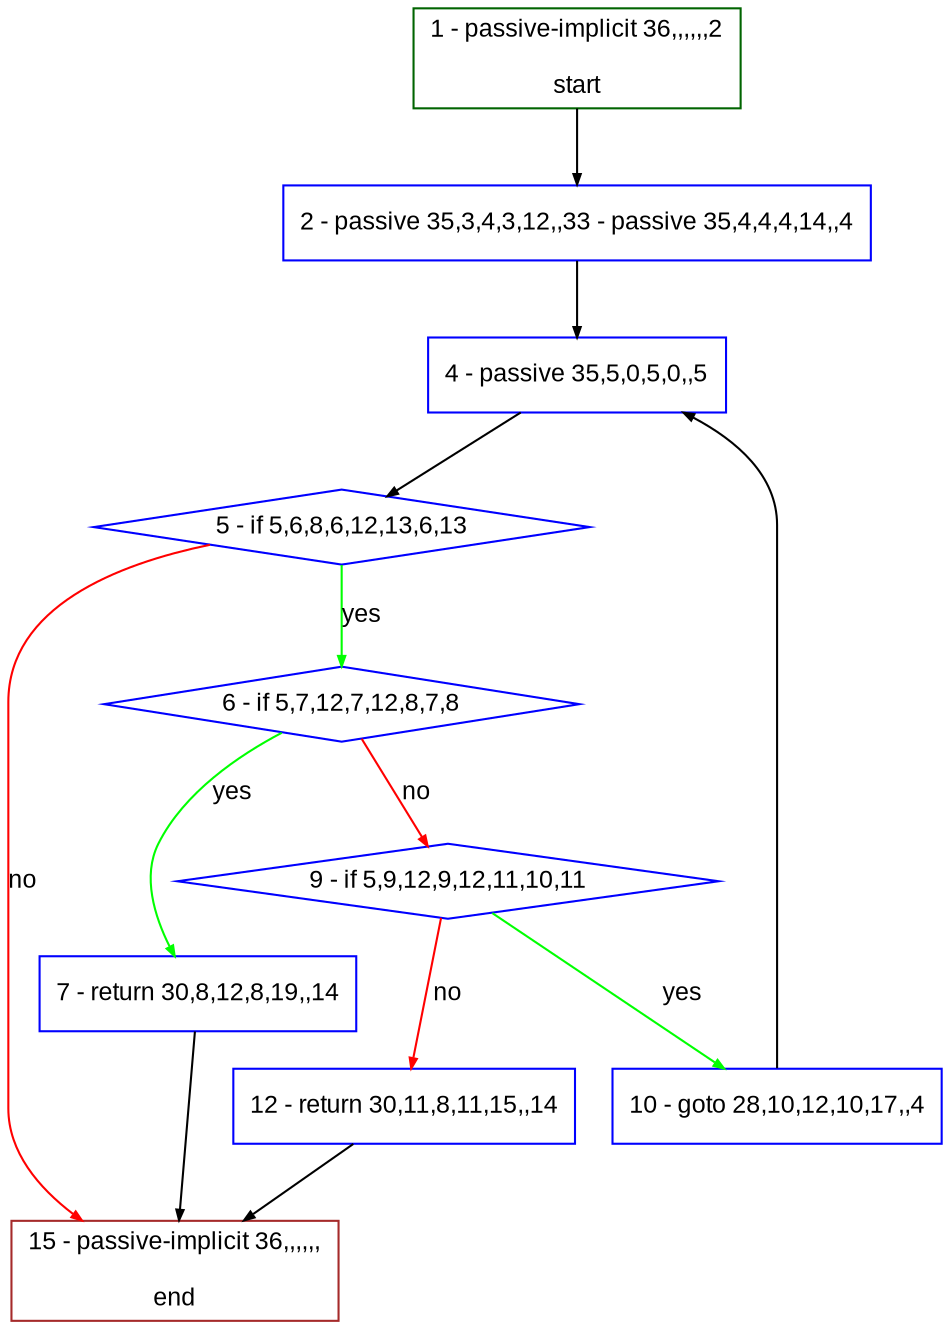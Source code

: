 digraph "" {
  graph [style="rounded,filled", label="", fontsize="12", packmode="clust", bgcolor="white", pack="true", compound="true", fontname="Arial", fillcolor="#FFFFCC"];
  node [style="filled", label="", fixedsize="false", fontsize="12", shape="rectangle", color="grey", compound="true", fontname="Arial", node_initialized="no", fillcolor="white"];
  edge [lhead="", arrowtail="none", label="", arrowhead="normal", fontsize="12", ltail="", dir="forward", color="black", arrowsize="0.5", compound="true", fontcolor="black", fontname="Arial"];
  __N1 [style="filled", label="2 - passive 35,3,4,3,12,,33 - passive 35,4,4,4,14,,4", shape="box", color="#0000ff", fillcolor="#ffffff"];
  __N2 [style="filled", label="1 - passive-implicit 36,,,,,,2\n\nstart", shape="box", color="#006400", fillcolor="#ffffff"];
  __N3 [style="filled", label="4 - passive 35,5,0,5,0,,5", shape="box", color="#0000ff", fillcolor="#ffffff"];
  __N4 [style="filled", label="5 - if 5,6,8,6,12,13,6,13", shape="diamond", color="#0000ff", fillcolor="#ffffff"];
  __N5 [style="filled", label="6 - if 5,7,12,7,12,8,7,8", shape="diamond", color="#0000ff", fillcolor="#ffffff"];
  __N6 [style="filled", label="15 - passive-implicit 36,,,,,,\n\nend", shape="box", color="#a52a2a", fillcolor="#ffffff"];
  __N7 [style="filled", label="7 - return 30,8,12,8,19,,14", shape="box", color="#0000ff", fillcolor="#ffffff"];
  __N8 [style="filled", label="9 - if 5,9,12,9,12,11,10,11", shape="diamond", color="#0000ff", fillcolor="#ffffff"];
  __N9 [style="filled", label="10 - goto 28,10,12,10,17,,4", shape="box", color="#0000ff", fillcolor="#ffffff"];
  __N10 [style="filled", label="12 - return 30,11,8,11,15,,14", shape="box", color="#0000ff", fillcolor="#ffffff"];
  __N2 -> __N1 [arrowtail="none", arrowhead="normal", label="", dir="forward", color="#000000"];
  __N1 -> __N3 [arrowtail="none", arrowhead="normal", label="", dir="forward", color="#000000"];
  __N3 -> __N4 [arrowtail="none", arrowhead="normal", label="", dir="forward", color="#000000"];
  __N4 -> __N5 [arrowtail="none", arrowhead="normal", label="yes", dir="forward", color="#00ff00"];
  __N4 -> __N6 [arrowtail="none", arrowhead="normal", label="no", dir="forward", color="#ff0000"];
  __N5 -> __N7 [arrowtail="none", arrowhead="normal", label="yes", dir="forward", color="#00ff00"];
  __N5 -> __N8 [arrowtail="none", arrowhead="normal", label="no", dir="forward", color="#ff0000"];
  __N7 -> __N6 [arrowtail="none", arrowhead="normal", label="", dir="forward", color="#000000"];
  __N8 -> __N9 [arrowtail="none", arrowhead="normal", label="yes", dir="forward", color="#00ff00"];
  __N8 -> __N10 [arrowtail="none", arrowhead="normal", label="no", dir="forward", color="#ff0000"];
  __N9 -> __N3 [arrowtail="none", arrowhead="normal", label="", dir="forward", color="#000000"];
  __N10 -> __N6 [arrowtail="none", arrowhead="normal", label="", dir="forward", color="#000000"];
}
